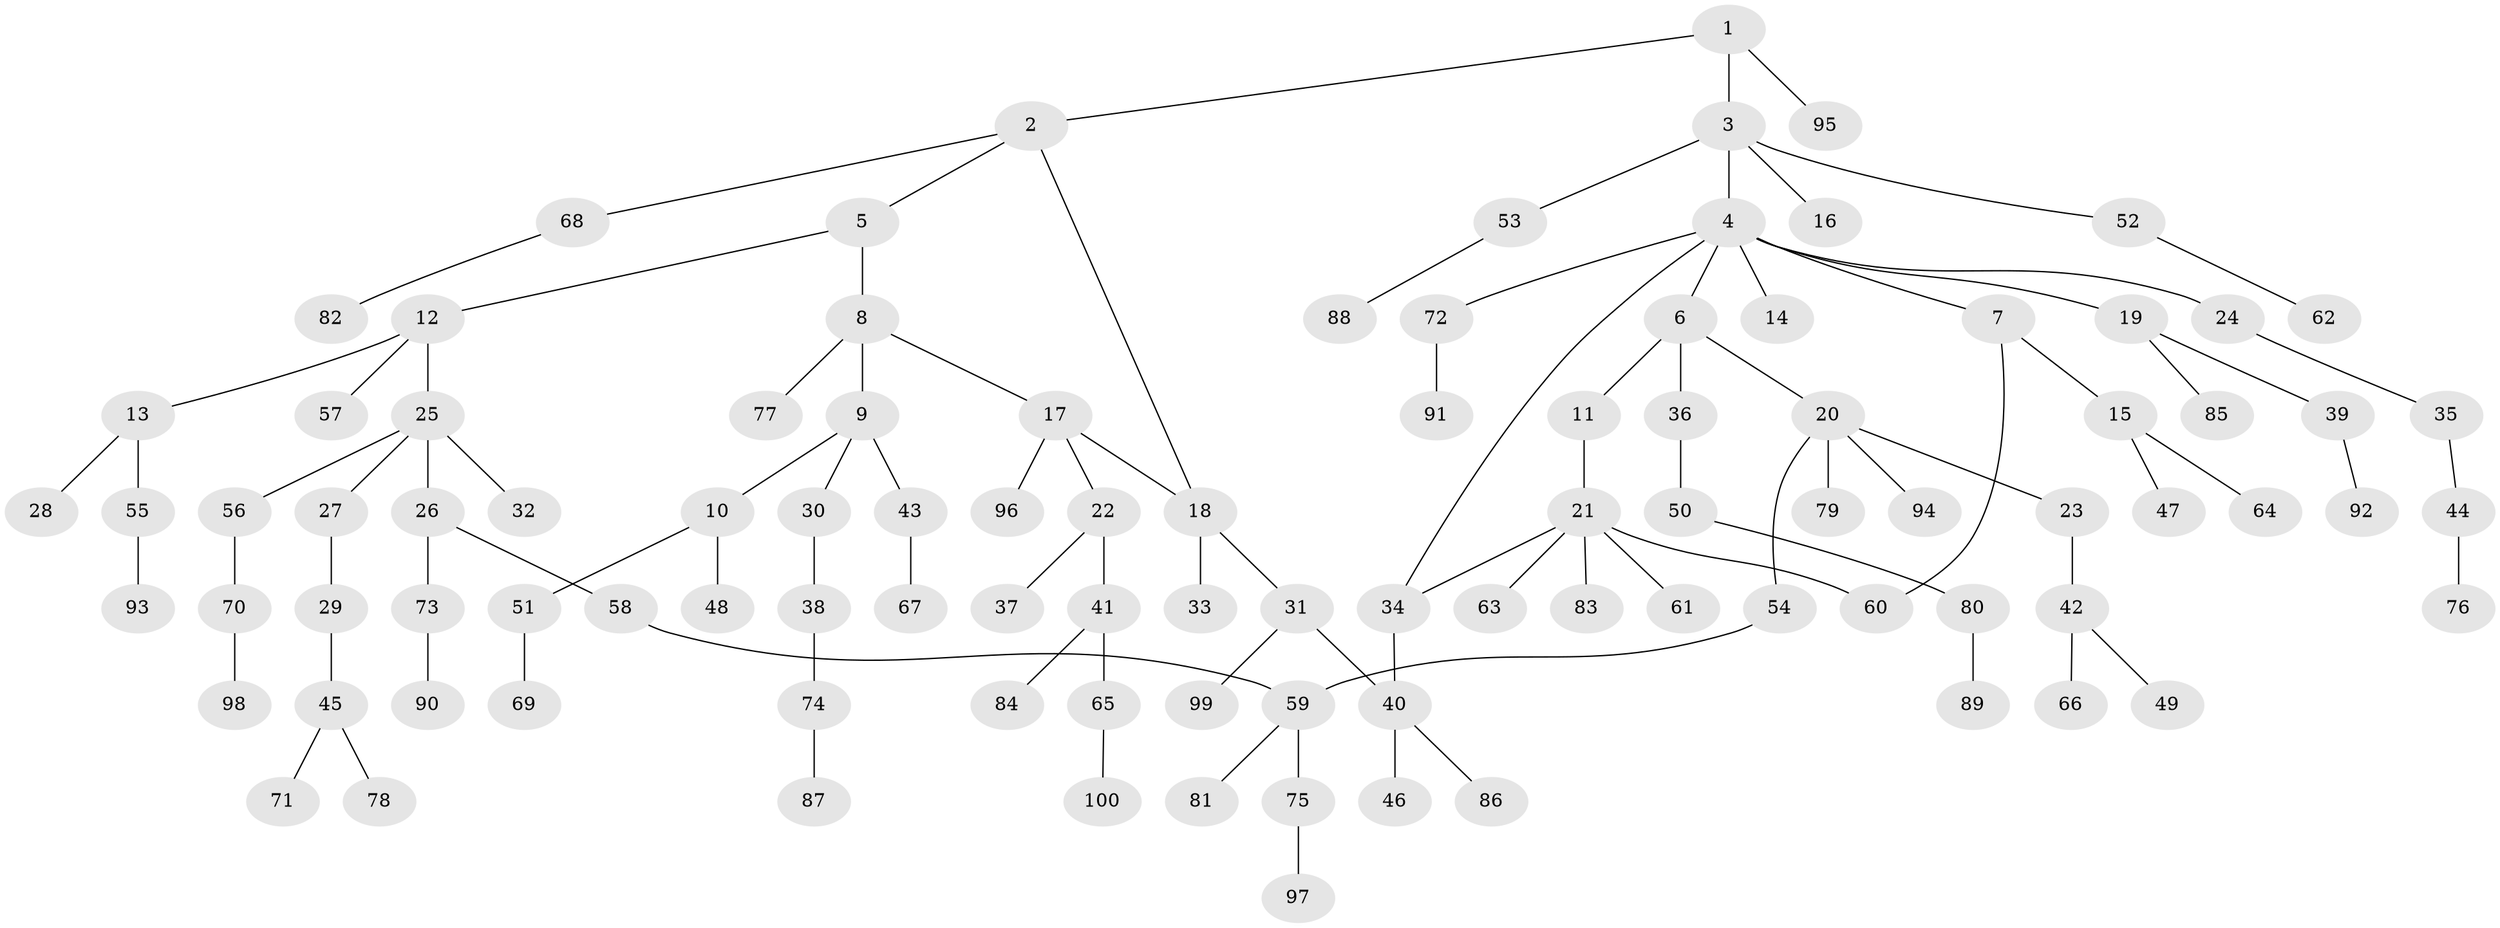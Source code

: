 // Generated by graph-tools (version 1.1) at 2025/25/03/09/25 03:25:33]
// undirected, 100 vertices, 104 edges
graph export_dot {
graph [start="1"]
  node [color=gray90,style=filled];
  1;
  2;
  3;
  4;
  5;
  6;
  7;
  8;
  9;
  10;
  11;
  12;
  13;
  14;
  15;
  16;
  17;
  18;
  19;
  20;
  21;
  22;
  23;
  24;
  25;
  26;
  27;
  28;
  29;
  30;
  31;
  32;
  33;
  34;
  35;
  36;
  37;
  38;
  39;
  40;
  41;
  42;
  43;
  44;
  45;
  46;
  47;
  48;
  49;
  50;
  51;
  52;
  53;
  54;
  55;
  56;
  57;
  58;
  59;
  60;
  61;
  62;
  63;
  64;
  65;
  66;
  67;
  68;
  69;
  70;
  71;
  72;
  73;
  74;
  75;
  76;
  77;
  78;
  79;
  80;
  81;
  82;
  83;
  84;
  85;
  86;
  87;
  88;
  89;
  90;
  91;
  92;
  93;
  94;
  95;
  96;
  97;
  98;
  99;
  100;
  1 -- 2;
  1 -- 3;
  1 -- 95;
  2 -- 5;
  2 -- 18;
  2 -- 68;
  3 -- 4;
  3 -- 16;
  3 -- 52;
  3 -- 53;
  4 -- 6;
  4 -- 7;
  4 -- 14;
  4 -- 19;
  4 -- 24;
  4 -- 72;
  4 -- 34;
  5 -- 8;
  5 -- 12;
  6 -- 11;
  6 -- 20;
  6 -- 36;
  7 -- 15;
  7 -- 60;
  8 -- 9;
  8 -- 17;
  8 -- 77;
  9 -- 10;
  9 -- 30;
  9 -- 43;
  10 -- 48;
  10 -- 51;
  11 -- 21;
  12 -- 13;
  12 -- 25;
  12 -- 57;
  13 -- 28;
  13 -- 55;
  15 -- 47;
  15 -- 64;
  17 -- 22;
  17 -- 96;
  17 -- 18;
  18 -- 31;
  18 -- 33;
  19 -- 39;
  19 -- 85;
  20 -- 23;
  20 -- 54;
  20 -- 79;
  20 -- 94;
  21 -- 34;
  21 -- 60;
  21 -- 61;
  21 -- 63;
  21 -- 83;
  22 -- 37;
  22 -- 41;
  23 -- 42;
  24 -- 35;
  25 -- 26;
  25 -- 27;
  25 -- 32;
  25 -- 56;
  26 -- 58;
  26 -- 73;
  27 -- 29;
  29 -- 45;
  30 -- 38;
  31 -- 99;
  31 -- 40;
  34 -- 40;
  35 -- 44;
  36 -- 50;
  38 -- 74;
  39 -- 92;
  40 -- 46;
  40 -- 86;
  41 -- 65;
  41 -- 84;
  42 -- 49;
  42 -- 66;
  43 -- 67;
  44 -- 76;
  45 -- 71;
  45 -- 78;
  50 -- 80;
  51 -- 69;
  52 -- 62;
  53 -- 88;
  54 -- 59;
  55 -- 93;
  56 -- 70;
  58 -- 59;
  59 -- 75;
  59 -- 81;
  65 -- 100;
  68 -- 82;
  70 -- 98;
  72 -- 91;
  73 -- 90;
  74 -- 87;
  75 -- 97;
  80 -- 89;
}
